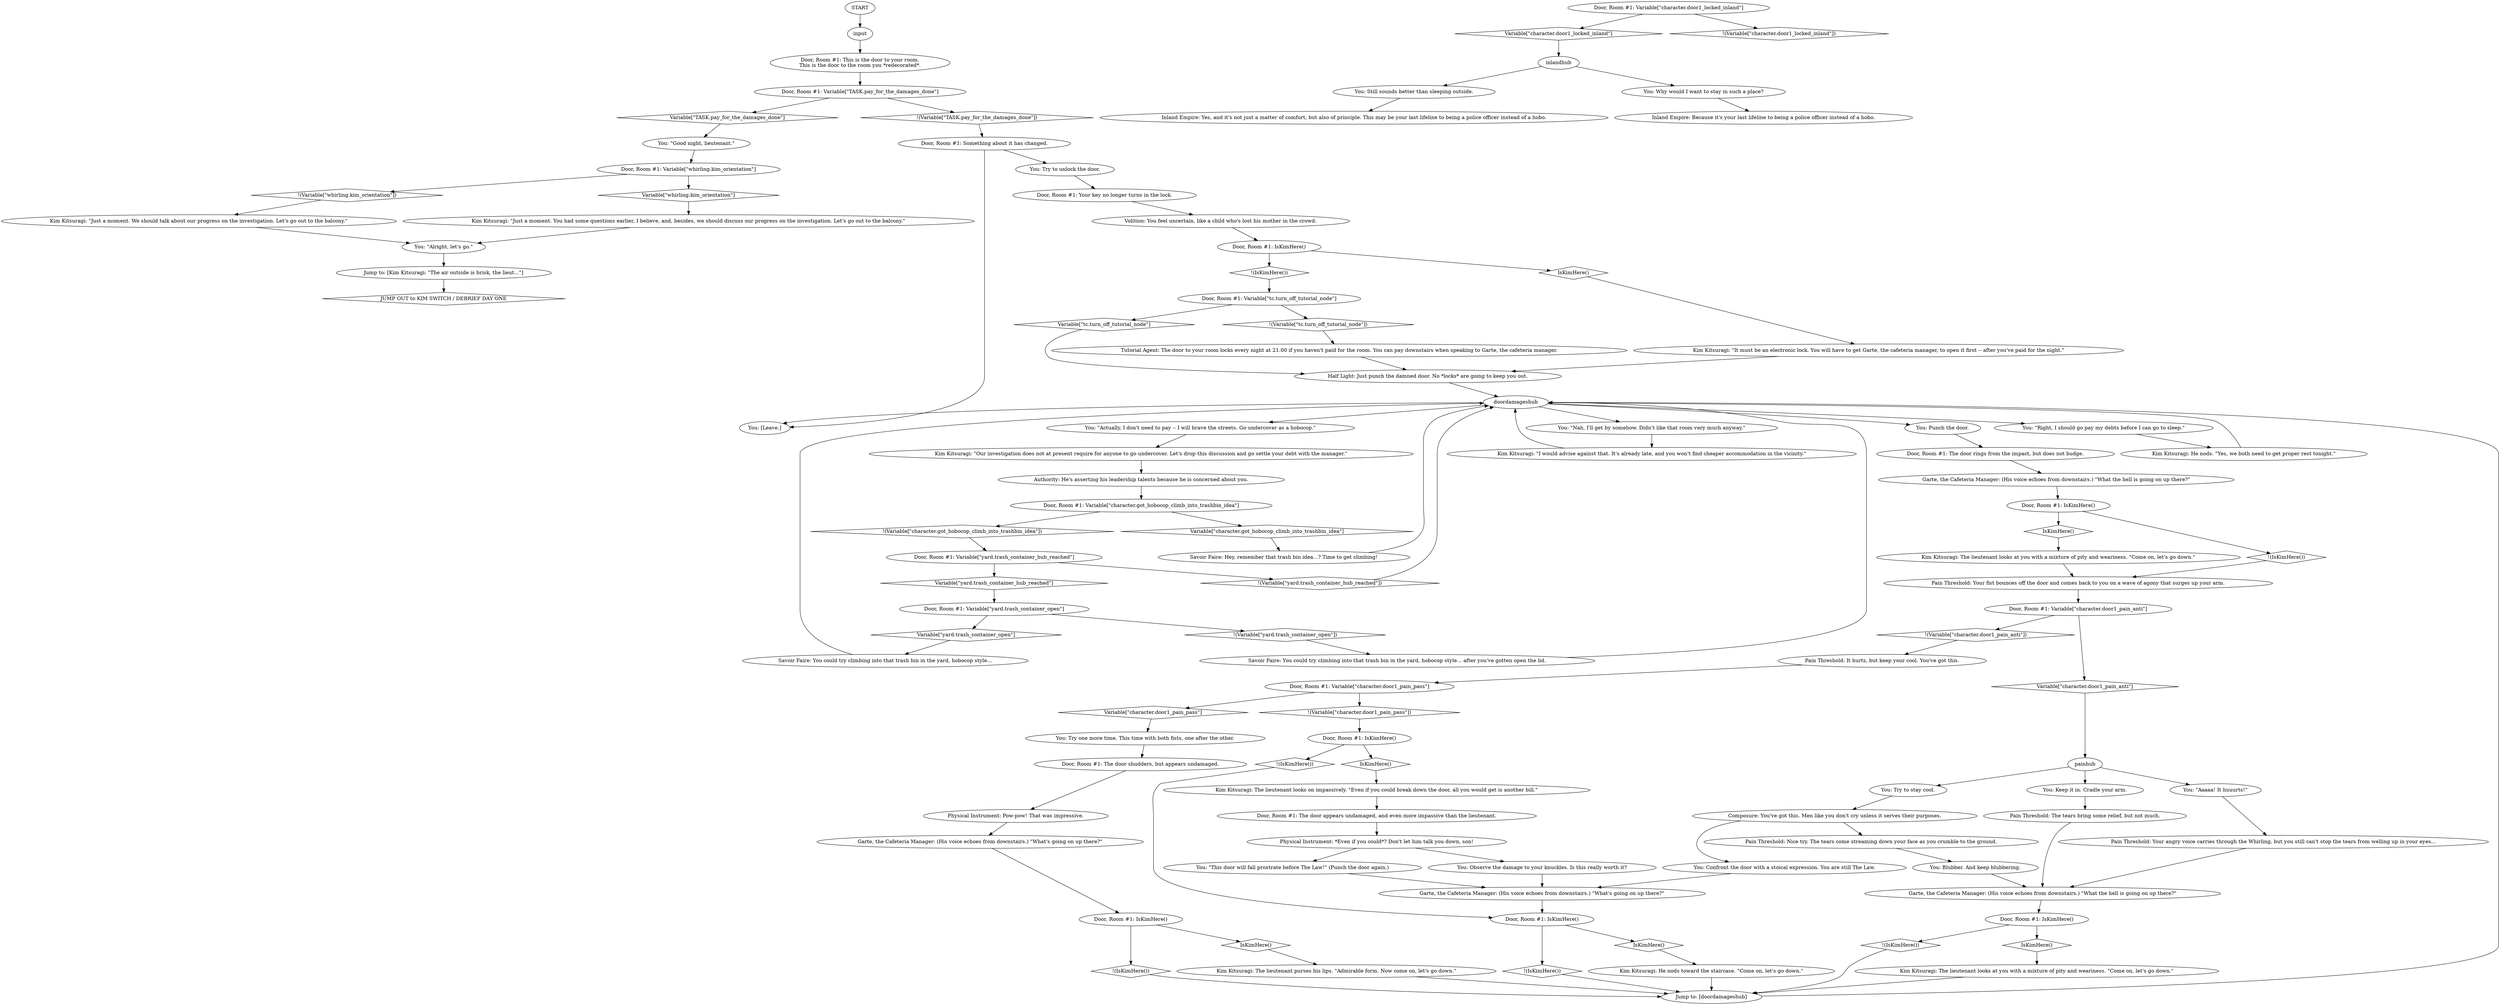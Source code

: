 # WHIRLING F2 / TEQUILA DOOR
# The dialogue between you and the door to your room. It is locked unless you've paid for damages.
# ==================================================
digraph G {
	  0 [label="START"];
	  1 [label="input"];
	  3 [label="You: \"Aaaaa! It huuurts!\""];
	  4 [label="Pain Threshold: Nice try. The tears come streaming down your face as you crumble to the ground."];
	  5 [label="Pain Threshold: The tears bring some relief, but not much."];
	  6 [label="Door, Room #1: Variable[\"character.door1_pain_anti\"]"];
	  7 [label="Variable[\"character.door1_pain_anti\"]", shape=diamond];
	  8 [label="!(Variable[\"character.door1_pain_anti\"])", shape=diamond];
	  9 [label="Kim Kitsuragi: He nods toward the staircase. \"Come on, let's go down.\""];
	  10 [label="Kim Kitsuragi: \"It must be an electronic lock. You will have to get Garte, the cafeteria manager, to open it first -- after you've paid for the night.\""];
	  11 [label="You: Blubber. And keep blubbering."];
	  12 [label="Door, Room #1: Variable[\"character.door1_pain_pass\"]"];
	  13 [label="Variable[\"character.door1_pain_pass\"]", shape=diamond];
	  14 [label="!(Variable[\"character.door1_pain_pass\"])", shape=diamond];
	  15 [label="Door, Room #1: IsKimHere()"];
	  16 [label="IsKimHere()", shape=diamond];
	  17 [label="!(IsKimHere())", shape=diamond];
	  18 [label="Kim Kitsuragi: \"Just a moment. We should talk about our progress on the investigation. Let's go out to the balcony.\""];
	  19 [label="inlandhub"];
	  20 [label="Garte, the Cafeteria Manager: (His voice echoes from downstairs.) \"What the hell is going on up there?\""];
	  21 [label="Door, Room #1: IsKimHere()"];
	  22 [label="IsKimHere()", shape=diamond];
	  23 [label="!(IsKimHere())", shape=diamond];
	  24 [label="Door, Room #1: IsKimHere()"];
	  25 [label="IsKimHere()", shape=diamond];
	  26 [label="!(IsKimHere())", shape=diamond];
	  27 [label="Savoir Faire: You could try climbing into that trash bin in the yard, hobocop style... after you've gotten open the lid."];
	  28 [label="Door, Room #1: Variable[\"tc.turn_off_tutorial_node\"]"];
	  29 [label="Variable[\"tc.turn_off_tutorial_node\"]", shape=diamond];
	  30 [label="!(Variable[\"tc.turn_off_tutorial_node\"])", shape=diamond];
	  31 [label="You: Try to unlock the door."];
	  32 [label="Kim Kitsuragi: \"I would advise against that. It's already late, and you won't find cheaper accommodation in the vicinity.\""];
	  33 [label="Authority: He's asserting his leadership talents because he is concerned about you."];
	  34 [label="Pain Threshold: Your angry voice carries through the Whirling, but you still can't stop the tears from welling up in your eyes..."];
	  35 [label="You: \"This door will fall prostrate before The Law!\" (Punch the door again.)"];
	  36 [label="Kim Kitsuragi: The lieutenant purses his lips. \"Admirable form. Now come on, let's go down.\""];
	  37 [label="Door, Room #1: Variable[\"TASK.pay_for_the_damages_done\"]"];
	  38 [label="Variable[\"TASK.pay_for_the_damages_done\"]", shape=diamond];
	  39 [label="!(Variable[\"TASK.pay_for_the_damages_done\"])", shape=diamond];
	  40 [label="Door, Room #1: The door rings from the impact, but does not budge."];
	  41 [label="You: \"Nah, I'll get by somehow. Didn't like that room very much anyway.\""];
	  42 [label="Door, Room #1: This is the door to your room.\nThis is the door to the room you *redecorated*."];
	  43 [label="Garte, the Cafeteria Manager: (His voice echoes from downstairs.) \"What's going on up there?\""];
	  44 [label="Physical Instrument: Pow-pow! That was impressive."];
	  45 [label="Door, Room #1: The door shudders, but appears undamaged."];
	  46 [label="Door, Room #1: IsKimHere()"];
	  47 [label="IsKimHere()", shape=diamond];
	  48 [label="!(IsKimHere())", shape=diamond];
	  49 [label="Door, Room #1: Variable[\"whirling.kim_orientation\"]"];
	  50 [label="Variable[\"whirling.kim_orientation\"]", shape=diamond];
	  51 [label="!(Variable[\"whirling.kim_orientation\"])", shape=diamond];
	  52 [label="Savoir Faire: You could try climbing into that trash bin in the yard, hobocop style..."];
	  53 [label="Volition: You feel uncertain, like a child who's lost his mother in the crowd."];
	  54 [label="Inland Empire: Because it's your last lifeline to being a police officer instead of a hobo."];
	  55 [label="Jump to: [doordamageshub]"];
	  56 [label="Composure: You've got this. Men like you don't cry unless it serves their purposes."];
	  57 [label="You: \"Alright, let's go.\""];
	  58 [label="Door, Room #1: Your key no longer turns in the lock."];
	  59 [label="You: \"Actually, I don't need to pay -- I will brave the streets. Go undercover as a hobocop.\""];
	  60 [label="You: [Leave.]"];
	  61 [label="Kim Kitsuragi: The lieutenant looks on impassively. \"Even if you could break down the door, all you would get is another bill.\""];
	  62 [label="Garte, the Cafeteria Manager: (His voice echoes from downstairs.) \"What's going on up there?\""];
	  63 [label="Door, Room #1: The door appears undamaged, and even more impassive than the lieutenant."];
	  64 [label="Inland Empire: Yes, and it's not just a matter of comfort, but also of principle. This may be your last lifeline to being a police officer instead of a hobo."];
	  65 [label="You: \"Good night, lieutenant.\""];
	  66 [label="Tutorial Agent: The door to your room locks every night at 21.00 if you haven't paid for the room. You can pay downstairs when speaking to Garte, the cafeteria manager."];
	  67 [label="Kim Kitsuragi: He nods. \"Yes, we both need to get proper rest tonight.\""];
	  68 [label="You: Observe the damage to your knuckles. Is this really worth it?"];
	  69 [label="Kim Kitsuragi: \"Just a moment. You had some questions earlier, I believe, and, besides, we should discuss our progress on the investigation. Let's go out to the balcony.\""];
	  70 [label="Savoir Faire: Hey, remember that trash bin idea...? Time to get climbing!"];
	  71 [label="You: Still sounds better than sleeping outside."];
	  72 [label="Half Light: Just punch the damned door. No *locks* are going to keep you out."];
	  73 [label="Kim Kitsuragi: \"Our investigation does not at present require for anyone to go undercover. Let's drop this discussion and go settle your debt with the manager.\""];
	  74 [label="You: Try to stay cool."];
	  75 [label="Pain Threshold: It hurts, but keep your cool. You've got this."];
	  76 [label="Door, Room #1: IsKimHere()"];
	  77 [label="IsKimHere()", shape=diamond];
	  78 [label="!(IsKimHere())", shape=diamond];
	  79 [label="Garte, the Cafeteria Manager: (His voice echoes from downstairs.) \"What the hell is going on up there?\""];
	  80 [label="Kim Kitsuragi: The lieutenant looks at you with a mixture of pity and weariness. \"Come on, let's go down.\""];
	  81 [label="Door, Room #1: Variable[\"yard.trash_container_hub_reached\"]"];
	  82 [label="Variable[\"yard.trash_container_hub_reached\"]", shape=diamond];
	  83 [label="!(Variable[\"yard.trash_container_hub_reached\"])", shape=diamond];
	  84 [label="You: Why would I want to stay in such a place?"];
	  85 [label="You: \"Right, I should go pay my debts before I can go to sleep.\""];
	  86 [label="doordamageshub"];
	  87 [label="You: Punch the door."];
	  88 [label="Door, Room #1: Variable[\"character.got_hobocop_climb_into_trashbin_idea\"]"];
	  89 [label="Variable[\"character.got_hobocop_climb_into_trashbin_idea\"]", shape=diamond];
	  90 [label="!(Variable[\"character.got_hobocop_climb_into_trashbin_idea\"])", shape=diamond];
	  91 [label="Door, Room #1: Something about it has changed."];
	  92 [label="Door, Room #1: IsKimHere()"];
	  93 [label="IsKimHere()", shape=diamond];
	  94 [label="!(IsKimHere())", shape=diamond];
	  95 [label="Door, Room #1: Variable[\"character.door1_locked_inland\"]"];
	  96 [label="Variable[\"character.door1_locked_inland\"]", shape=diamond];
	  97 [label="!(Variable[\"character.door1_locked_inland\"])", shape=diamond];
	  98 [label="Physical Instrument: *Even if you could*? Don't let him talk you down, son!"];
	  99 [label="You: Try one more time. This time with both fists, one after the other."];
	  100 [label="Kim Kitsuragi: The lieutenant looks at you with a mixture of pity and weariness. \"Come on, let's go down.\""];
	  101 [label="You: Keep it in. Cradle your arm."];
	  102 [label="painhub"];
	  103 [label="Door, Room #1: Variable[\"yard.trash_container_open\"]"];
	  104 [label="Variable[\"yard.trash_container_open\"]", shape=diamond];
	  105 [label="!(Variable[\"yard.trash_container_open\"])", shape=diamond];
	  106 [label="Pain Threshold: Your fist bounces off the door and comes back to you on a wave of agony that surges up your arm."];
	  107 [label="You: Confront the door with a stoical expression. You are still The Law."];
	  108 [label="Jump to: [Kim Kitsuragi: \"The air outside is brisk, the lieut...\"]"];
	  5200111 [label="JUMP OUT to KIM SWITCH / DEBRIEF DAY ONE", shape=diamond];
	  0 -> 1
	  1 -> 42
	  3 -> 34
	  4 -> 11
	  5 -> 20
	  6 -> 8
	  6 -> 7
	  7 -> 102
	  8 -> 75
	  9 -> 55
	  10 -> 72
	  11 -> 20
	  12 -> 13
	  12 -> 14
	  13 -> 99
	  14 -> 24
	  15 -> 16
	  15 -> 17
	  16 -> 10
	  17 -> 28
	  18 -> 57
	  19 -> 84
	  19 -> 71
	  20 -> 76
	  21 -> 22
	  21 -> 23
	  22 -> 9
	  23 -> 55
	  24 -> 25
	  24 -> 26
	  25 -> 61
	  26 -> 21
	  27 -> 86
	  28 -> 29
	  28 -> 30
	  29 -> 72
	  30 -> 66
	  31 -> 58
	  32 -> 86
	  33 -> 88
	  34 -> 20
	  35 -> 43
	  36 -> 55
	  37 -> 38
	  37 -> 39
	  38 -> 65
	  39 -> 91
	  40 -> 79
	  41 -> 32
	  42 -> 37
	  43 -> 21
	  44 -> 62
	  45 -> 44
	  46 -> 48
	  46 -> 47
	  47 -> 36
	  48 -> 55
	  49 -> 50
	  49 -> 51
	  50 -> 69
	  51 -> 18
	  52 -> 86
	  53 -> 15
	  55 -> 86
	  56 -> 107
	  56 -> 4
	  57 -> 108
	  58 -> 53
	  59 -> 73
	  61 -> 63
	  62 -> 46
	  63 -> 98
	  65 -> 49
	  66 -> 72
	  67 -> 86
	  68 -> 43
	  69 -> 57
	  70 -> 86
	  71 -> 64
	  72 -> 86
	  73 -> 33
	  74 -> 56
	  75 -> 12
	  76 -> 77
	  76 -> 78
	  77 -> 100
	  78 -> 55
	  79 -> 92
	  80 -> 106
	  81 -> 82
	  81 -> 83
	  82 -> 103
	  83 -> 86
	  84 -> 54
	  85 -> 67
	  86 -> 41
	  86 -> 85
	  86 -> 87
	  86 -> 59
	  86 -> 60
	  87 -> 40
	  88 -> 89
	  88 -> 90
	  89 -> 70
	  90 -> 81
	  91 -> 60
	  91 -> 31
	  92 -> 93
	  92 -> 94
	  93 -> 80
	  94 -> 106
	  95 -> 96
	  95 -> 97
	  96 -> 19
	  98 -> 35
	  98 -> 68
	  99 -> 45
	  100 -> 55
	  101 -> 5
	  102 -> 74
	  102 -> 3
	  102 -> 101
	  103 -> 104
	  103 -> 105
	  104 -> 52
	  105 -> 27
	  106 -> 6
	  107 -> 43
	  108 -> 5200111
}

